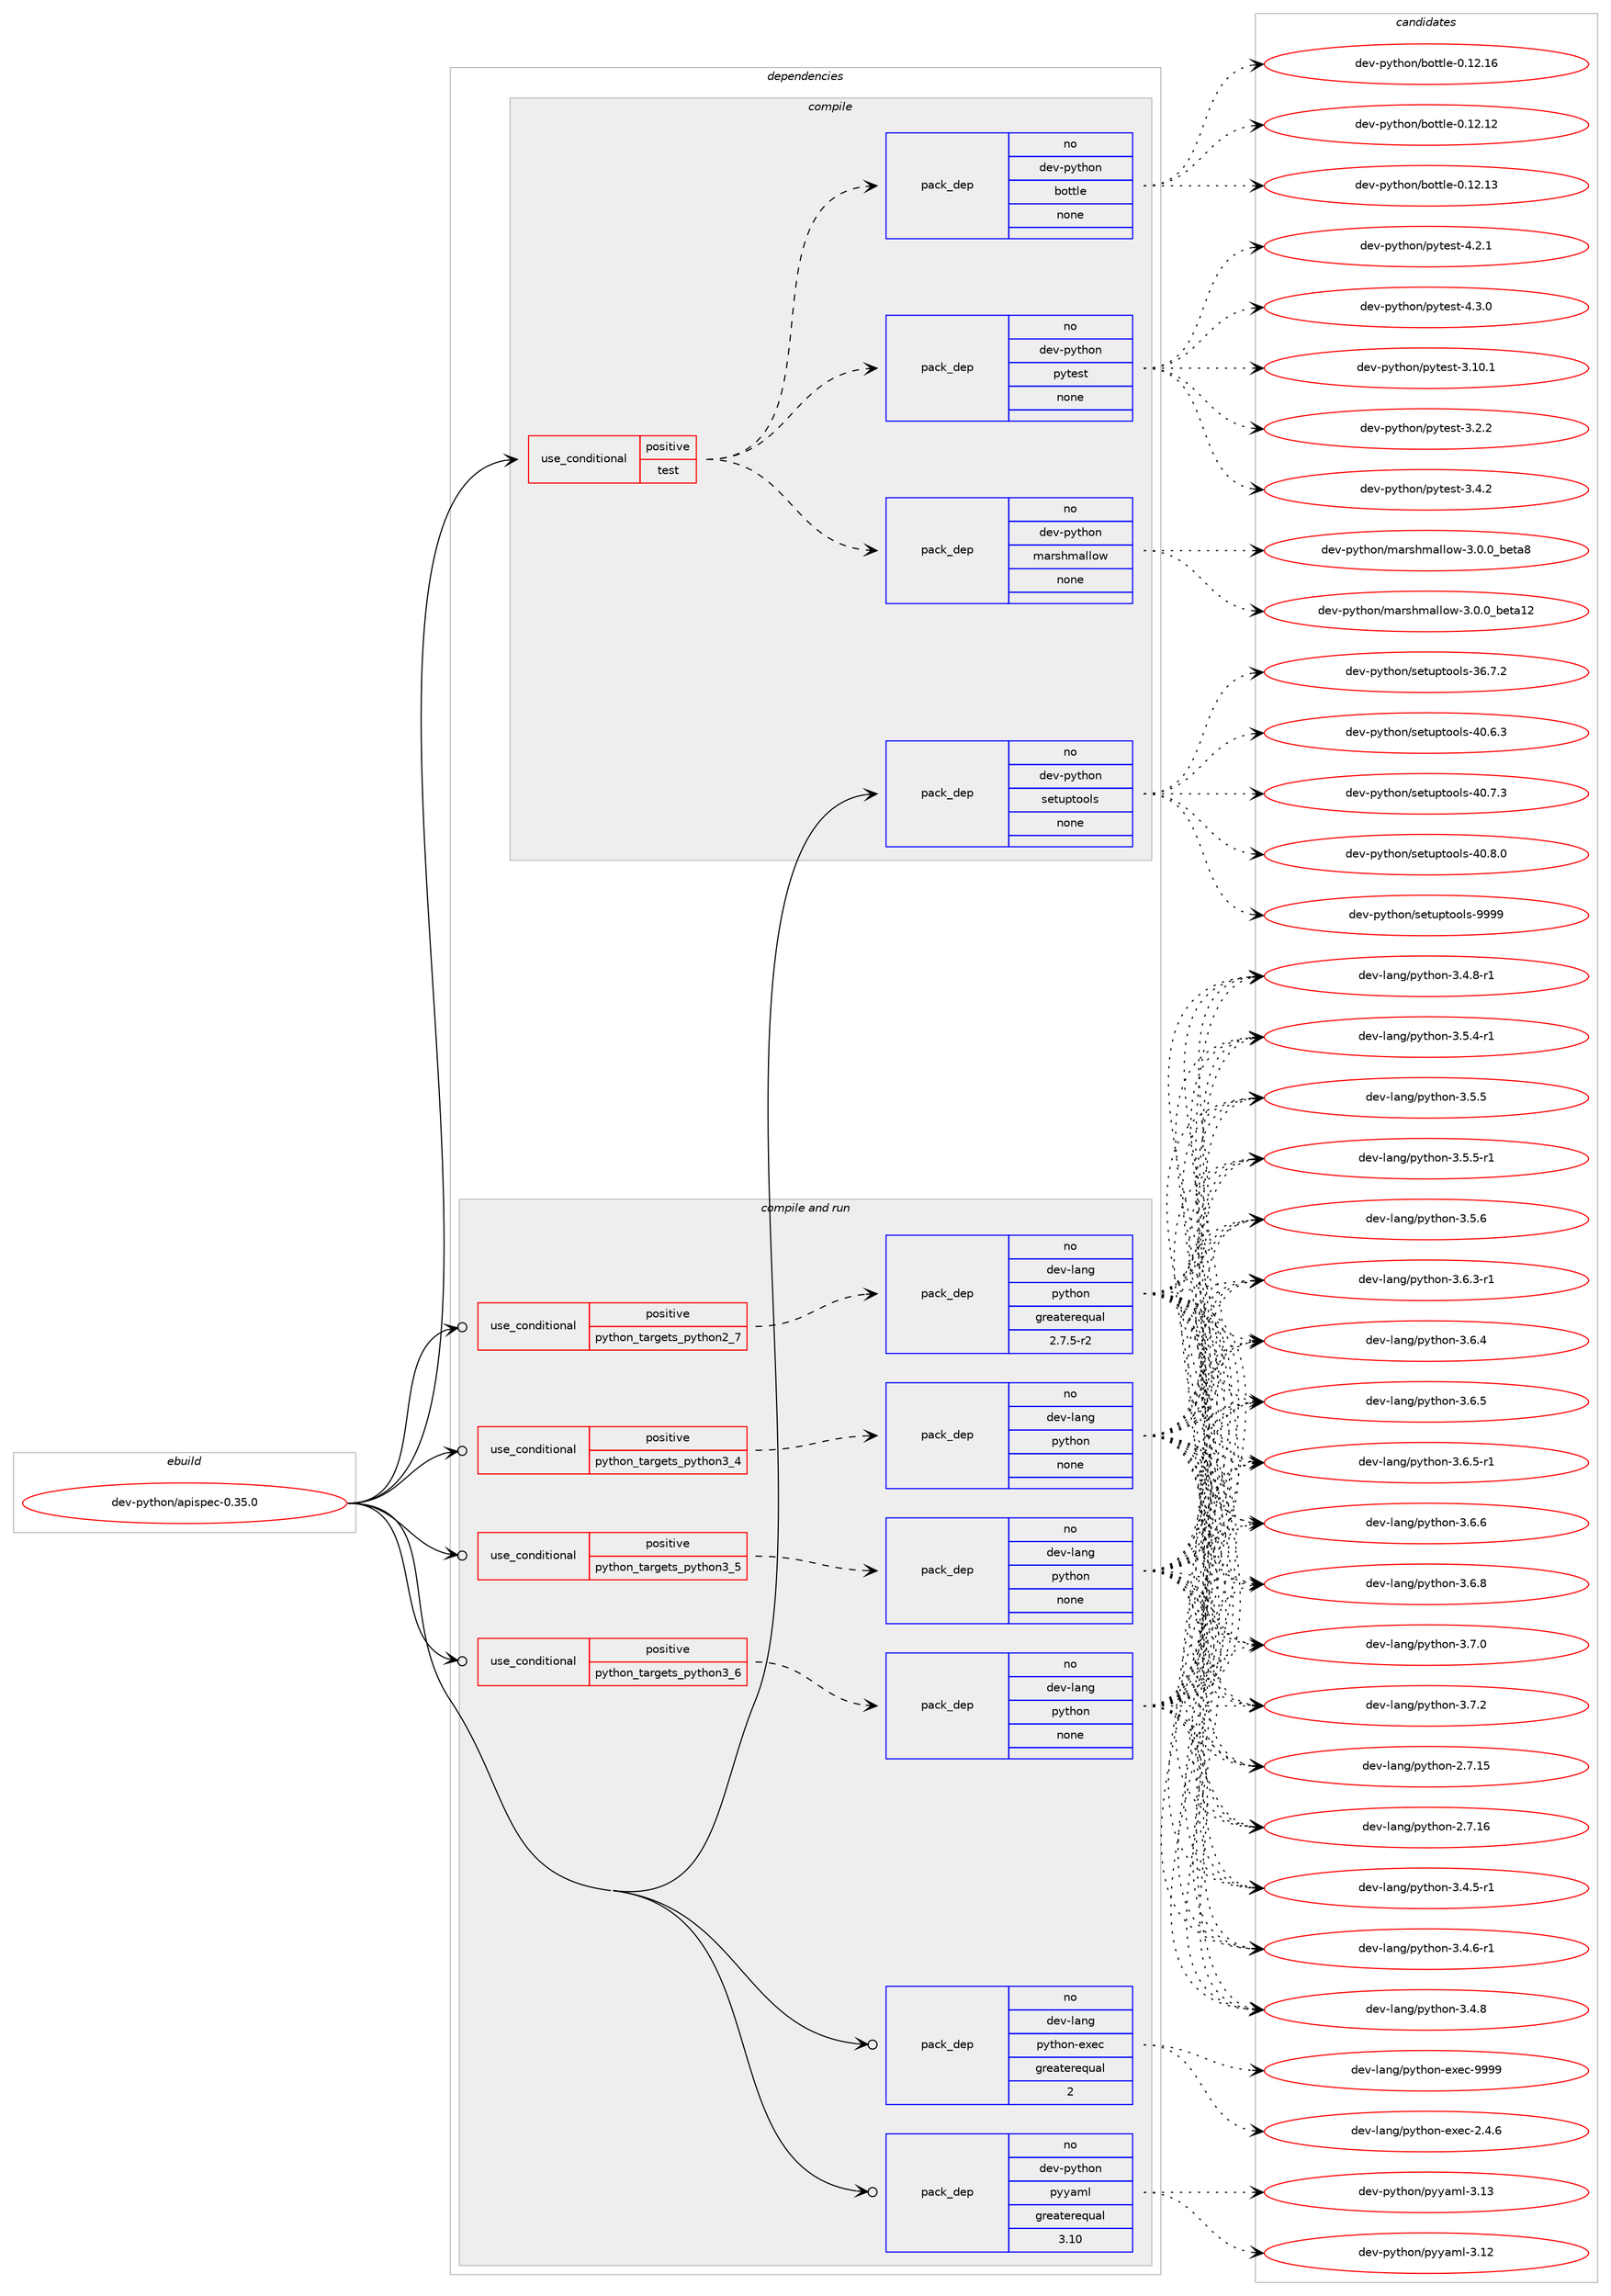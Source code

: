 digraph prolog {

# *************
# Graph options
# *************

newrank=true;
concentrate=true;
compound=true;
graph [rankdir=LR,fontname=Helvetica,fontsize=10,ranksep=1.5];#, ranksep=2.5, nodesep=0.2];
edge  [arrowhead=vee];
node  [fontname=Helvetica,fontsize=10];

# **********
# The ebuild
# **********

subgraph cluster_leftcol {
color=gray;
rank=same;
label=<<i>ebuild</i>>;
id [label="dev-python/apispec-0.35.0", color=red, width=4, href="../dev-python/apispec-0.35.0.svg"];
}

# ****************
# The dependencies
# ****************

subgraph cluster_midcol {
color=gray;
label=<<i>dependencies</i>>;
subgraph cluster_compile {
fillcolor="#eeeeee";
style=filled;
label=<<i>compile</i>>;
subgraph cond370855 {
dependency1398506 [label=<<TABLE BORDER="0" CELLBORDER="1" CELLSPACING="0" CELLPADDING="4"><TR><TD ROWSPAN="3" CELLPADDING="10">use_conditional</TD></TR><TR><TD>positive</TD></TR><TR><TD>test</TD></TR></TABLE>>, shape=none, color=red];
subgraph pack1004426 {
dependency1398507 [label=<<TABLE BORDER="0" CELLBORDER="1" CELLSPACING="0" CELLPADDING="4" WIDTH="220"><TR><TD ROWSPAN="6" CELLPADDING="30">pack_dep</TD></TR><TR><TD WIDTH="110">no</TD></TR><TR><TD>dev-python</TD></TR><TR><TD>bottle</TD></TR><TR><TD>none</TD></TR><TR><TD></TD></TR></TABLE>>, shape=none, color=blue];
}
dependency1398506:e -> dependency1398507:w [weight=20,style="dashed",arrowhead="vee"];
subgraph pack1004427 {
dependency1398508 [label=<<TABLE BORDER="0" CELLBORDER="1" CELLSPACING="0" CELLPADDING="4" WIDTH="220"><TR><TD ROWSPAN="6" CELLPADDING="30">pack_dep</TD></TR><TR><TD WIDTH="110">no</TD></TR><TR><TD>dev-python</TD></TR><TR><TD>marshmallow</TD></TR><TR><TD>none</TD></TR><TR><TD></TD></TR></TABLE>>, shape=none, color=blue];
}
dependency1398506:e -> dependency1398508:w [weight=20,style="dashed",arrowhead="vee"];
subgraph pack1004428 {
dependency1398509 [label=<<TABLE BORDER="0" CELLBORDER="1" CELLSPACING="0" CELLPADDING="4" WIDTH="220"><TR><TD ROWSPAN="6" CELLPADDING="30">pack_dep</TD></TR><TR><TD WIDTH="110">no</TD></TR><TR><TD>dev-python</TD></TR><TR><TD>pytest</TD></TR><TR><TD>none</TD></TR><TR><TD></TD></TR></TABLE>>, shape=none, color=blue];
}
dependency1398506:e -> dependency1398509:w [weight=20,style="dashed",arrowhead="vee"];
}
id:e -> dependency1398506:w [weight=20,style="solid",arrowhead="vee"];
subgraph pack1004429 {
dependency1398510 [label=<<TABLE BORDER="0" CELLBORDER="1" CELLSPACING="0" CELLPADDING="4" WIDTH="220"><TR><TD ROWSPAN="6" CELLPADDING="30">pack_dep</TD></TR><TR><TD WIDTH="110">no</TD></TR><TR><TD>dev-python</TD></TR><TR><TD>setuptools</TD></TR><TR><TD>none</TD></TR><TR><TD></TD></TR></TABLE>>, shape=none, color=blue];
}
id:e -> dependency1398510:w [weight=20,style="solid",arrowhead="vee"];
}
subgraph cluster_compileandrun {
fillcolor="#eeeeee";
style=filled;
label=<<i>compile and run</i>>;
subgraph cond370856 {
dependency1398511 [label=<<TABLE BORDER="0" CELLBORDER="1" CELLSPACING="0" CELLPADDING="4"><TR><TD ROWSPAN="3" CELLPADDING="10">use_conditional</TD></TR><TR><TD>positive</TD></TR><TR><TD>python_targets_python2_7</TD></TR></TABLE>>, shape=none, color=red];
subgraph pack1004430 {
dependency1398512 [label=<<TABLE BORDER="0" CELLBORDER="1" CELLSPACING="0" CELLPADDING="4" WIDTH="220"><TR><TD ROWSPAN="6" CELLPADDING="30">pack_dep</TD></TR><TR><TD WIDTH="110">no</TD></TR><TR><TD>dev-lang</TD></TR><TR><TD>python</TD></TR><TR><TD>greaterequal</TD></TR><TR><TD>2.7.5-r2</TD></TR></TABLE>>, shape=none, color=blue];
}
dependency1398511:e -> dependency1398512:w [weight=20,style="dashed",arrowhead="vee"];
}
id:e -> dependency1398511:w [weight=20,style="solid",arrowhead="odotvee"];
subgraph cond370857 {
dependency1398513 [label=<<TABLE BORDER="0" CELLBORDER="1" CELLSPACING="0" CELLPADDING="4"><TR><TD ROWSPAN="3" CELLPADDING="10">use_conditional</TD></TR><TR><TD>positive</TD></TR><TR><TD>python_targets_python3_4</TD></TR></TABLE>>, shape=none, color=red];
subgraph pack1004431 {
dependency1398514 [label=<<TABLE BORDER="0" CELLBORDER="1" CELLSPACING="0" CELLPADDING="4" WIDTH="220"><TR><TD ROWSPAN="6" CELLPADDING="30">pack_dep</TD></TR><TR><TD WIDTH="110">no</TD></TR><TR><TD>dev-lang</TD></TR><TR><TD>python</TD></TR><TR><TD>none</TD></TR><TR><TD></TD></TR></TABLE>>, shape=none, color=blue];
}
dependency1398513:e -> dependency1398514:w [weight=20,style="dashed",arrowhead="vee"];
}
id:e -> dependency1398513:w [weight=20,style="solid",arrowhead="odotvee"];
subgraph cond370858 {
dependency1398515 [label=<<TABLE BORDER="0" CELLBORDER="1" CELLSPACING="0" CELLPADDING="4"><TR><TD ROWSPAN="3" CELLPADDING="10">use_conditional</TD></TR><TR><TD>positive</TD></TR><TR><TD>python_targets_python3_5</TD></TR></TABLE>>, shape=none, color=red];
subgraph pack1004432 {
dependency1398516 [label=<<TABLE BORDER="0" CELLBORDER="1" CELLSPACING="0" CELLPADDING="4" WIDTH="220"><TR><TD ROWSPAN="6" CELLPADDING="30">pack_dep</TD></TR><TR><TD WIDTH="110">no</TD></TR><TR><TD>dev-lang</TD></TR><TR><TD>python</TD></TR><TR><TD>none</TD></TR><TR><TD></TD></TR></TABLE>>, shape=none, color=blue];
}
dependency1398515:e -> dependency1398516:w [weight=20,style="dashed",arrowhead="vee"];
}
id:e -> dependency1398515:w [weight=20,style="solid",arrowhead="odotvee"];
subgraph cond370859 {
dependency1398517 [label=<<TABLE BORDER="0" CELLBORDER="1" CELLSPACING="0" CELLPADDING="4"><TR><TD ROWSPAN="3" CELLPADDING="10">use_conditional</TD></TR><TR><TD>positive</TD></TR><TR><TD>python_targets_python3_6</TD></TR></TABLE>>, shape=none, color=red];
subgraph pack1004433 {
dependency1398518 [label=<<TABLE BORDER="0" CELLBORDER="1" CELLSPACING="0" CELLPADDING="4" WIDTH="220"><TR><TD ROWSPAN="6" CELLPADDING="30">pack_dep</TD></TR><TR><TD WIDTH="110">no</TD></TR><TR><TD>dev-lang</TD></TR><TR><TD>python</TD></TR><TR><TD>none</TD></TR><TR><TD></TD></TR></TABLE>>, shape=none, color=blue];
}
dependency1398517:e -> dependency1398518:w [weight=20,style="dashed",arrowhead="vee"];
}
id:e -> dependency1398517:w [weight=20,style="solid",arrowhead="odotvee"];
subgraph pack1004434 {
dependency1398519 [label=<<TABLE BORDER="0" CELLBORDER="1" CELLSPACING="0" CELLPADDING="4" WIDTH="220"><TR><TD ROWSPAN="6" CELLPADDING="30">pack_dep</TD></TR><TR><TD WIDTH="110">no</TD></TR><TR><TD>dev-lang</TD></TR><TR><TD>python-exec</TD></TR><TR><TD>greaterequal</TD></TR><TR><TD>2</TD></TR></TABLE>>, shape=none, color=blue];
}
id:e -> dependency1398519:w [weight=20,style="solid",arrowhead="odotvee"];
subgraph pack1004435 {
dependency1398520 [label=<<TABLE BORDER="0" CELLBORDER="1" CELLSPACING="0" CELLPADDING="4" WIDTH="220"><TR><TD ROWSPAN="6" CELLPADDING="30">pack_dep</TD></TR><TR><TD WIDTH="110">no</TD></TR><TR><TD>dev-python</TD></TR><TR><TD>pyyaml</TD></TR><TR><TD>greaterequal</TD></TR><TR><TD>3.10</TD></TR></TABLE>>, shape=none, color=blue];
}
id:e -> dependency1398520:w [weight=20,style="solid",arrowhead="odotvee"];
}
subgraph cluster_run {
fillcolor="#eeeeee";
style=filled;
label=<<i>run</i>>;
}
}

# **************
# The candidates
# **************

subgraph cluster_choices {
rank=same;
color=gray;
label=<<i>candidates</i>>;

subgraph choice1004426 {
color=black;
nodesep=1;
choice1001011184511212111610411111047981111161161081014548464950464950 [label="dev-python/bottle-0.12.12", color=red, width=4,href="../dev-python/bottle-0.12.12.svg"];
choice1001011184511212111610411111047981111161161081014548464950464951 [label="dev-python/bottle-0.12.13", color=red, width=4,href="../dev-python/bottle-0.12.13.svg"];
choice1001011184511212111610411111047981111161161081014548464950464954 [label="dev-python/bottle-0.12.16", color=red, width=4,href="../dev-python/bottle-0.12.16.svg"];
dependency1398507:e -> choice1001011184511212111610411111047981111161161081014548464950464950:w [style=dotted,weight="100"];
dependency1398507:e -> choice1001011184511212111610411111047981111161161081014548464950464951:w [style=dotted,weight="100"];
dependency1398507:e -> choice1001011184511212111610411111047981111161161081014548464950464954:w [style=dotted,weight="100"];
}
subgraph choice1004427 {
color=black;
nodesep=1;
choice100101118451121211161041111104710997114115104109971081081111194551464846489598101116974950 [label="dev-python/marshmallow-3.0.0_beta12", color=red, width=4,href="../dev-python/marshmallow-3.0.0_beta12.svg"];
choice1001011184511212111610411111047109971141151041099710810811111945514648464895981011169756 [label="dev-python/marshmallow-3.0.0_beta8", color=red, width=4,href="../dev-python/marshmallow-3.0.0_beta8.svg"];
dependency1398508:e -> choice100101118451121211161041111104710997114115104109971081081111194551464846489598101116974950:w [style=dotted,weight="100"];
dependency1398508:e -> choice1001011184511212111610411111047109971141151041099710810811111945514648464895981011169756:w [style=dotted,weight="100"];
}
subgraph choice1004428 {
color=black;
nodesep=1;
choice100101118451121211161041111104711212111610111511645514649484649 [label="dev-python/pytest-3.10.1", color=red, width=4,href="../dev-python/pytest-3.10.1.svg"];
choice1001011184511212111610411111047112121116101115116455146504650 [label="dev-python/pytest-3.2.2", color=red, width=4,href="../dev-python/pytest-3.2.2.svg"];
choice1001011184511212111610411111047112121116101115116455146524650 [label="dev-python/pytest-3.4.2", color=red, width=4,href="../dev-python/pytest-3.4.2.svg"];
choice1001011184511212111610411111047112121116101115116455246504649 [label="dev-python/pytest-4.2.1", color=red, width=4,href="../dev-python/pytest-4.2.1.svg"];
choice1001011184511212111610411111047112121116101115116455246514648 [label="dev-python/pytest-4.3.0", color=red, width=4,href="../dev-python/pytest-4.3.0.svg"];
dependency1398509:e -> choice100101118451121211161041111104711212111610111511645514649484649:w [style=dotted,weight="100"];
dependency1398509:e -> choice1001011184511212111610411111047112121116101115116455146504650:w [style=dotted,weight="100"];
dependency1398509:e -> choice1001011184511212111610411111047112121116101115116455146524650:w [style=dotted,weight="100"];
dependency1398509:e -> choice1001011184511212111610411111047112121116101115116455246504649:w [style=dotted,weight="100"];
dependency1398509:e -> choice1001011184511212111610411111047112121116101115116455246514648:w [style=dotted,weight="100"];
}
subgraph choice1004429 {
color=black;
nodesep=1;
choice100101118451121211161041111104711510111611711211611111110811545515446554650 [label="dev-python/setuptools-36.7.2", color=red, width=4,href="../dev-python/setuptools-36.7.2.svg"];
choice100101118451121211161041111104711510111611711211611111110811545524846544651 [label="dev-python/setuptools-40.6.3", color=red, width=4,href="../dev-python/setuptools-40.6.3.svg"];
choice100101118451121211161041111104711510111611711211611111110811545524846554651 [label="dev-python/setuptools-40.7.3", color=red, width=4,href="../dev-python/setuptools-40.7.3.svg"];
choice100101118451121211161041111104711510111611711211611111110811545524846564648 [label="dev-python/setuptools-40.8.0", color=red, width=4,href="../dev-python/setuptools-40.8.0.svg"];
choice10010111845112121116104111110471151011161171121161111111081154557575757 [label="dev-python/setuptools-9999", color=red, width=4,href="../dev-python/setuptools-9999.svg"];
dependency1398510:e -> choice100101118451121211161041111104711510111611711211611111110811545515446554650:w [style=dotted,weight="100"];
dependency1398510:e -> choice100101118451121211161041111104711510111611711211611111110811545524846544651:w [style=dotted,weight="100"];
dependency1398510:e -> choice100101118451121211161041111104711510111611711211611111110811545524846554651:w [style=dotted,weight="100"];
dependency1398510:e -> choice100101118451121211161041111104711510111611711211611111110811545524846564648:w [style=dotted,weight="100"];
dependency1398510:e -> choice10010111845112121116104111110471151011161171121161111111081154557575757:w [style=dotted,weight="100"];
}
subgraph choice1004430 {
color=black;
nodesep=1;
choice10010111845108971101034711212111610411111045504655464953 [label="dev-lang/python-2.7.15", color=red, width=4,href="../dev-lang/python-2.7.15.svg"];
choice10010111845108971101034711212111610411111045504655464954 [label="dev-lang/python-2.7.16", color=red, width=4,href="../dev-lang/python-2.7.16.svg"];
choice1001011184510897110103471121211161041111104551465246534511449 [label="dev-lang/python-3.4.5-r1", color=red, width=4,href="../dev-lang/python-3.4.5-r1.svg"];
choice1001011184510897110103471121211161041111104551465246544511449 [label="dev-lang/python-3.4.6-r1", color=red, width=4,href="../dev-lang/python-3.4.6-r1.svg"];
choice100101118451089711010347112121116104111110455146524656 [label="dev-lang/python-3.4.8", color=red, width=4,href="../dev-lang/python-3.4.8.svg"];
choice1001011184510897110103471121211161041111104551465246564511449 [label="dev-lang/python-3.4.8-r1", color=red, width=4,href="../dev-lang/python-3.4.8-r1.svg"];
choice1001011184510897110103471121211161041111104551465346524511449 [label="dev-lang/python-3.5.4-r1", color=red, width=4,href="../dev-lang/python-3.5.4-r1.svg"];
choice100101118451089711010347112121116104111110455146534653 [label="dev-lang/python-3.5.5", color=red, width=4,href="../dev-lang/python-3.5.5.svg"];
choice1001011184510897110103471121211161041111104551465346534511449 [label="dev-lang/python-3.5.5-r1", color=red, width=4,href="../dev-lang/python-3.5.5-r1.svg"];
choice100101118451089711010347112121116104111110455146534654 [label="dev-lang/python-3.5.6", color=red, width=4,href="../dev-lang/python-3.5.6.svg"];
choice1001011184510897110103471121211161041111104551465446514511449 [label="dev-lang/python-3.6.3-r1", color=red, width=4,href="../dev-lang/python-3.6.3-r1.svg"];
choice100101118451089711010347112121116104111110455146544652 [label="dev-lang/python-3.6.4", color=red, width=4,href="../dev-lang/python-3.6.4.svg"];
choice100101118451089711010347112121116104111110455146544653 [label="dev-lang/python-3.6.5", color=red, width=4,href="../dev-lang/python-3.6.5.svg"];
choice1001011184510897110103471121211161041111104551465446534511449 [label="dev-lang/python-3.6.5-r1", color=red, width=4,href="../dev-lang/python-3.6.5-r1.svg"];
choice100101118451089711010347112121116104111110455146544654 [label="dev-lang/python-3.6.6", color=red, width=4,href="../dev-lang/python-3.6.6.svg"];
choice100101118451089711010347112121116104111110455146544656 [label="dev-lang/python-3.6.8", color=red, width=4,href="../dev-lang/python-3.6.8.svg"];
choice100101118451089711010347112121116104111110455146554648 [label="dev-lang/python-3.7.0", color=red, width=4,href="../dev-lang/python-3.7.0.svg"];
choice100101118451089711010347112121116104111110455146554650 [label="dev-lang/python-3.7.2", color=red, width=4,href="../dev-lang/python-3.7.2.svg"];
dependency1398512:e -> choice10010111845108971101034711212111610411111045504655464953:w [style=dotted,weight="100"];
dependency1398512:e -> choice10010111845108971101034711212111610411111045504655464954:w [style=dotted,weight="100"];
dependency1398512:e -> choice1001011184510897110103471121211161041111104551465246534511449:w [style=dotted,weight="100"];
dependency1398512:e -> choice1001011184510897110103471121211161041111104551465246544511449:w [style=dotted,weight="100"];
dependency1398512:e -> choice100101118451089711010347112121116104111110455146524656:w [style=dotted,weight="100"];
dependency1398512:e -> choice1001011184510897110103471121211161041111104551465246564511449:w [style=dotted,weight="100"];
dependency1398512:e -> choice1001011184510897110103471121211161041111104551465346524511449:w [style=dotted,weight="100"];
dependency1398512:e -> choice100101118451089711010347112121116104111110455146534653:w [style=dotted,weight="100"];
dependency1398512:e -> choice1001011184510897110103471121211161041111104551465346534511449:w [style=dotted,weight="100"];
dependency1398512:e -> choice100101118451089711010347112121116104111110455146534654:w [style=dotted,weight="100"];
dependency1398512:e -> choice1001011184510897110103471121211161041111104551465446514511449:w [style=dotted,weight="100"];
dependency1398512:e -> choice100101118451089711010347112121116104111110455146544652:w [style=dotted,weight="100"];
dependency1398512:e -> choice100101118451089711010347112121116104111110455146544653:w [style=dotted,weight="100"];
dependency1398512:e -> choice1001011184510897110103471121211161041111104551465446534511449:w [style=dotted,weight="100"];
dependency1398512:e -> choice100101118451089711010347112121116104111110455146544654:w [style=dotted,weight="100"];
dependency1398512:e -> choice100101118451089711010347112121116104111110455146544656:w [style=dotted,weight="100"];
dependency1398512:e -> choice100101118451089711010347112121116104111110455146554648:w [style=dotted,weight="100"];
dependency1398512:e -> choice100101118451089711010347112121116104111110455146554650:w [style=dotted,weight="100"];
}
subgraph choice1004431 {
color=black;
nodesep=1;
choice10010111845108971101034711212111610411111045504655464953 [label="dev-lang/python-2.7.15", color=red, width=4,href="../dev-lang/python-2.7.15.svg"];
choice10010111845108971101034711212111610411111045504655464954 [label="dev-lang/python-2.7.16", color=red, width=4,href="../dev-lang/python-2.7.16.svg"];
choice1001011184510897110103471121211161041111104551465246534511449 [label="dev-lang/python-3.4.5-r1", color=red, width=4,href="../dev-lang/python-3.4.5-r1.svg"];
choice1001011184510897110103471121211161041111104551465246544511449 [label="dev-lang/python-3.4.6-r1", color=red, width=4,href="../dev-lang/python-3.4.6-r1.svg"];
choice100101118451089711010347112121116104111110455146524656 [label="dev-lang/python-3.4.8", color=red, width=4,href="../dev-lang/python-3.4.8.svg"];
choice1001011184510897110103471121211161041111104551465246564511449 [label="dev-lang/python-3.4.8-r1", color=red, width=4,href="../dev-lang/python-3.4.8-r1.svg"];
choice1001011184510897110103471121211161041111104551465346524511449 [label="dev-lang/python-3.5.4-r1", color=red, width=4,href="../dev-lang/python-3.5.4-r1.svg"];
choice100101118451089711010347112121116104111110455146534653 [label="dev-lang/python-3.5.5", color=red, width=4,href="../dev-lang/python-3.5.5.svg"];
choice1001011184510897110103471121211161041111104551465346534511449 [label="dev-lang/python-3.5.5-r1", color=red, width=4,href="../dev-lang/python-3.5.5-r1.svg"];
choice100101118451089711010347112121116104111110455146534654 [label="dev-lang/python-3.5.6", color=red, width=4,href="../dev-lang/python-3.5.6.svg"];
choice1001011184510897110103471121211161041111104551465446514511449 [label="dev-lang/python-3.6.3-r1", color=red, width=4,href="../dev-lang/python-3.6.3-r1.svg"];
choice100101118451089711010347112121116104111110455146544652 [label="dev-lang/python-3.6.4", color=red, width=4,href="../dev-lang/python-3.6.4.svg"];
choice100101118451089711010347112121116104111110455146544653 [label="dev-lang/python-3.6.5", color=red, width=4,href="../dev-lang/python-3.6.5.svg"];
choice1001011184510897110103471121211161041111104551465446534511449 [label="dev-lang/python-3.6.5-r1", color=red, width=4,href="../dev-lang/python-3.6.5-r1.svg"];
choice100101118451089711010347112121116104111110455146544654 [label="dev-lang/python-3.6.6", color=red, width=4,href="../dev-lang/python-3.6.6.svg"];
choice100101118451089711010347112121116104111110455146544656 [label="dev-lang/python-3.6.8", color=red, width=4,href="../dev-lang/python-3.6.8.svg"];
choice100101118451089711010347112121116104111110455146554648 [label="dev-lang/python-3.7.0", color=red, width=4,href="../dev-lang/python-3.7.0.svg"];
choice100101118451089711010347112121116104111110455146554650 [label="dev-lang/python-3.7.2", color=red, width=4,href="../dev-lang/python-3.7.2.svg"];
dependency1398514:e -> choice10010111845108971101034711212111610411111045504655464953:w [style=dotted,weight="100"];
dependency1398514:e -> choice10010111845108971101034711212111610411111045504655464954:w [style=dotted,weight="100"];
dependency1398514:e -> choice1001011184510897110103471121211161041111104551465246534511449:w [style=dotted,weight="100"];
dependency1398514:e -> choice1001011184510897110103471121211161041111104551465246544511449:w [style=dotted,weight="100"];
dependency1398514:e -> choice100101118451089711010347112121116104111110455146524656:w [style=dotted,weight="100"];
dependency1398514:e -> choice1001011184510897110103471121211161041111104551465246564511449:w [style=dotted,weight="100"];
dependency1398514:e -> choice1001011184510897110103471121211161041111104551465346524511449:w [style=dotted,weight="100"];
dependency1398514:e -> choice100101118451089711010347112121116104111110455146534653:w [style=dotted,weight="100"];
dependency1398514:e -> choice1001011184510897110103471121211161041111104551465346534511449:w [style=dotted,weight="100"];
dependency1398514:e -> choice100101118451089711010347112121116104111110455146534654:w [style=dotted,weight="100"];
dependency1398514:e -> choice1001011184510897110103471121211161041111104551465446514511449:w [style=dotted,weight="100"];
dependency1398514:e -> choice100101118451089711010347112121116104111110455146544652:w [style=dotted,weight="100"];
dependency1398514:e -> choice100101118451089711010347112121116104111110455146544653:w [style=dotted,weight="100"];
dependency1398514:e -> choice1001011184510897110103471121211161041111104551465446534511449:w [style=dotted,weight="100"];
dependency1398514:e -> choice100101118451089711010347112121116104111110455146544654:w [style=dotted,weight="100"];
dependency1398514:e -> choice100101118451089711010347112121116104111110455146544656:w [style=dotted,weight="100"];
dependency1398514:e -> choice100101118451089711010347112121116104111110455146554648:w [style=dotted,weight="100"];
dependency1398514:e -> choice100101118451089711010347112121116104111110455146554650:w [style=dotted,weight="100"];
}
subgraph choice1004432 {
color=black;
nodesep=1;
choice10010111845108971101034711212111610411111045504655464953 [label="dev-lang/python-2.7.15", color=red, width=4,href="../dev-lang/python-2.7.15.svg"];
choice10010111845108971101034711212111610411111045504655464954 [label="dev-lang/python-2.7.16", color=red, width=4,href="../dev-lang/python-2.7.16.svg"];
choice1001011184510897110103471121211161041111104551465246534511449 [label="dev-lang/python-3.4.5-r1", color=red, width=4,href="../dev-lang/python-3.4.5-r1.svg"];
choice1001011184510897110103471121211161041111104551465246544511449 [label="dev-lang/python-3.4.6-r1", color=red, width=4,href="../dev-lang/python-3.4.6-r1.svg"];
choice100101118451089711010347112121116104111110455146524656 [label="dev-lang/python-3.4.8", color=red, width=4,href="../dev-lang/python-3.4.8.svg"];
choice1001011184510897110103471121211161041111104551465246564511449 [label="dev-lang/python-3.4.8-r1", color=red, width=4,href="../dev-lang/python-3.4.8-r1.svg"];
choice1001011184510897110103471121211161041111104551465346524511449 [label="dev-lang/python-3.5.4-r1", color=red, width=4,href="../dev-lang/python-3.5.4-r1.svg"];
choice100101118451089711010347112121116104111110455146534653 [label="dev-lang/python-3.5.5", color=red, width=4,href="../dev-lang/python-3.5.5.svg"];
choice1001011184510897110103471121211161041111104551465346534511449 [label="dev-lang/python-3.5.5-r1", color=red, width=4,href="../dev-lang/python-3.5.5-r1.svg"];
choice100101118451089711010347112121116104111110455146534654 [label="dev-lang/python-3.5.6", color=red, width=4,href="../dev-lang/python-3.5.6.svg"];
choice1001011184510897110103471121211161041111104551465446514511449 [label="dev-lang/python-3.6.3-r1", color=red, width=4,href="../dev-lang/python-3.6.3-r1.svg"];
choice100101118451089711010347112121116104111110455146544652 [label="dev-lang/python-3.6.4", color=red, width=4,href="../dev-lang/python-3.6.4.svg"];
choice100101118451089711010347112121116104111110455146544653 [label="dev-lang/python-3.6.5", color=red, width=4,href="../dev-lang/python-3.6.5.svg"];
choice1001011184510897110103471121211161041111104551465446534511449 [label="dev-lang/python-3.6.5-r1", color=red, width=4,href="../dev-lang/python-3.6.5-r1.svg"];
choice100101118451089711010347112121116104111110455146544654 [label="dev-lang/python-3.6.6", color=red, width=4,href="../dev-lang/python-3.6.6.svg"];
choice100101118451089711010347112121116104111110455146544656 [label="dev-lang/python-3.6.8", color=red, width=4,href="../dev-lang/python-3.6.8.svg"];
choice100101118451089711010347112121116104111110455146554648 [label="dev-lang/python-3.7.0", color=red, width=4,href="../dev-lang/python-3.7.0.svg"];
choice100101118451089711010347112121116104111110455146554650 [label="dev-lang/python-3.7.2", color=red, width=4,href="../dev-lang/python-3.7.2.svg"];
dependency1398516:e -> choice10010111845108971101034711212111610411111045504655464953:w [style=dotted,weight="100"];
dependency1398516:e -> choice10010111845108971101034711212111610411111045504655464954:w [style=dotted,weight="100"];
dependency1398516:e -> choice1001011184510897110103471121211161041111104551465246534511449:w [style=dotted,weight="100"];
dependency1398516:e -> choice1001011184510897110103471121211161041111104551465246544511449:w [style=dotted,weight="100"];
dependency1398516:e -> choice100101118451089711010347112121116104111110455146524656:w [style=dotted,weight="100"];
dependency1398516:e -> choice1001011184510897110103471121211161041111104551465246564511449:w [style=dotted,weight="100"];
dependency1398516:e -> choice1001011184510897110103471121211161041111104551465346524511449:w [style=dotted,weight="100"];
dependency1398516:e -> choice100101118451089711010347112121116104111110455146534653:w [style=dotted,weight="100"];
dependency1398516:e -> choice1001011184510897110103471121211161041111104551465346534511449:w [style=dotted,weight="100"];
dependency1398516:e -> choice100101118451089711010347112121116104111110455146534654:w [style=dotted,weight="100"];
dependency1398516:e -> choice1001011184510897110103471121211161041111104551465446514511449:w [style=dotted,weight="100"];
dependency1398516:e -> choice100101118451089711010347112121116104111110455146544652:w [style=dotted,weight="100"];
dependency1398516:e -> choice100101118451089711010347112121116104111110455146544653:w [style=dotted,weight="100"];
dependency1398516:e -> choice1001011184510897110103471121211161041111104551465446534511449:w [style=dotted,weight="100"];
dependency1398516:e -> choice100101118451089711010347112121116104111110455146544654:w [style=dotted,weight="100"];
dependency1398516:e -> choice100101118451089711010347112121116104111110455146544656:w [style=dotted,weight="100"];
dependency1398516:e -> choice100101118451089711010347112121116104111110455146554648:w [style=dotted,weight="100"];
dependency1398516:e -> choice100101118451089711010347112121116104111110455146554650:w [style=dotted,weight="100"];
}
subgraph choice1004433 {
color=black;
nodesep=1;
choice10010111845108971101034711212111610411111045504655464953 [label="dev-lang/python-2.7.15", color=red, width=4,href="../dev-lang/python-2.7.15.svg"];
choice10010111845108971101034711212111610411111045504655464954 [label="dev-lang/python-2.7.16", color=red, width=4,href="../dev-lang/python-2.7.16.svg"];
choice1001011184510897110103471121211161041111104551465246534511449 [label="dev-lang/python-3.4.5-r1", color=red, width=4,href="../dev-lang/python-3.4.5-r1.svg"];
choice1001011184510897110103471121211161041111104551465246544511449 [label="dev-lang/python-3.4.6-r1", color=red, width=4,href="../dev-lang/python-3.4.6-r1.svg"];
choice100101118451089711010347112121116104111110455146524656 [label="dev-lang/python-3.4.8", color=red, width=4,href="../dev-lang/python-3.4.8.svg"];
choice1001011184510897110103471121211161041111104551465246564511449 [label="dev-lang/python-3.4.8-r1", color=red, width=4,href="../dev-lang/python-3.4.8-r1.svg"];
choice1001011184510897110103471121211161041111104551465346524511449 [label="dev-lang/python-3.5.4-r1", color=red, width=4,href="../dev-lang/python-3.5.4-r1.svg"];
choice100101118451089711010347112121116104111110455146534653 [label="dev-lang/python-3.5.5", color=red, width=4,href="../dev-lang/python-3.5.5.svg"];
choice1001011184510897110103471121211161041111104551465346534511449 [label="dev-lang/python-3.5.5-r1", color=red, width=4,href="../dev-lang/python-3.5.5-r1.svg"];
choice100101118451089711010347112121116104111110455146534654 [label="dev-lang/python-3.5.6", color=red, width=4,href="../dev-lang/python-3.5.6.svg"];
choice1001011184510897110103471121211161041111104551465446514511449 [label="dev-lang/python-3.6.3-r1", color=red, width=4,href="../dev-lang/python-3.6.3-r1.svg"];
choice100101118451089711010347112121116104111110455146544652 [label="dev-lang/python-3.6.4", color=red, width=4,href="../dev-lang/python-3.6.4.svg"];
choice100101118451089711010347112121116104111110455146544653 [label="dev-lang/python-3.6.5", color=red, width=4,href="../dev-lang/python-3.6.5.svg"];
choice1001011184510897110103471121211161041111104551465446534511449 [label="dev-lang/python-3.6.5-r1", color=red, width=4,href="../dev-lang/python-3.6.5-r1.svg"];
choice100101118451089711010347112121116104111110455146544654 [label="dev-lang/python-3.6.6", color=red, width=4,href="../dev-lang/python-3.6.6.svg"];
choice100101118451089711010347112121116104111110455146544656 [label="dev-lang/python-3.6.8", color=red, width=4,href="../dev-lang/python-3.6.8.svg"];
choice100101118451089711010347112121116104111110455146554648 [label="dev-lang/python-3.7.0", color=red, width=4,href="../dev-lang/python-3.7.0.svg"];
choice100101118451089711010347112121116104111110455146554650 [label="dev-lang/python-3.7.2", color=red, width=4,href="../dev-lang/python-3.7.2.svg"];
dependency1398518:e -> choice10010111845108971101034711212111610411111045504655464953:w [style=dotted,weight="100"];
dependency1398518:e -> choice10010111845108971101034711212111610411111045504655464954:w [style=dotted,weight="100"];
dependency1398518:e -> choice1001011184510897110103471121211161041111104551465246534511449:w [style=dotted,weight="100"];
dependency1398518:e -> choice1001011184510897110103471121211161041111104551465246544511449:w [style=dotted,weight="100"];
dependency1398518:e -> choice100101118451089711010347112121116104111110455146524656:w [style=dotted,weight="100"];
dependency1398518:e -> choice1001011184510897110103471121211161041111104551465246564511449:w [style=dotted,weight="100"];
dependency1398518:e -> choice1001011184510897110103471121211161041111104551465346524511449:w [style=dotted,weight="100"];
dependency1398518:e -> choice100101118451089711010347112121116104111110455146534653:w [style=dotted,weight="100"];
dependency1398518:e -> choice1001011184510897110103471121211161041111104551465346534511449:w [style=dotted,weight="100"];
dependency1398518:e -> choice100101118451089711010347112121116104111110455146534654:w [style=dotted,weight="100"];
dependency1398518:e -> choice1001011184510897110103471121211161041111104551465446514511449:w [style=dotted,weight="100"];
dependency1398518:e -> choice100101118451089711010347112121116104111110455146544652:w [style=dotted,weight="100"];
dependency1398518:e -> choice100101118451089711010347112121116104111110455146544653:w [style=dotted,weight="100"];
dependency1398518:e -> choice1001011184510897110103471121211161041111104551465446534511449:w [style=dotted,weight="100"];
dependency1398518:e -> choice100101118451089711010347112121116104111110455146544654:w [style=dotted,weight="100"];
dependency1398518:e -> choice100101118451089711010347112121116104111110455146544656:w [style=dotted,weight="100"];
dependency1398518:e -> choice100101118451089711010347112121116104111110455146554648:w [style=dotted,weight="100"];
dependency1398518:e -> choice100101118451089711010347112121116104111110455146554650:w [style=dotted,weight="100"];
}
subgraph choice1004434 {
color=black;
nodesep=1;
choice1001011184510897110103471121211161041111104510112010199455046524654 [label="dev-lang/python-exec-2.4.6", color=red, width=4,href="../dev-lang/python-exec-2.4.6.svg"];
choice10010111845108971101034711212111610411111045101120101994557575757 [label="dev-lang/python-exec-9999", color=red, width=4,href="../dev-lang/python-exec-9999.svg"];
dependency1398519:e -> choice1001011184510897110103471121211161041111104510112010199455046524654:w [style=dotted,weight="100"];
dependency1398519:e -> choice10010111845108971101034711212111610411111045101120101994557575757:w [style=dotted,weight="100"];
}
subgraph choice1004435 {
color=black;
nodesep=1;
choice1001011184511212111610411111047112121121971091084551464950 [label="dev-python/pyyaml-3.12", color=red, width=4,href="../dev-python/pyyaml-3.12.svg"];
choice1001011184511212111610411111047112121121971091084551464951 [label="dev-python/pyyaml-3.13", color=red, width=4,href="../dev-python/pyyaml-3.13.svg"];
dependency1398520:e -> choice1001011184511212111610411111047112121121971091084551464950:w [style=dotted,weight="100"];
dependency1398520:e -> choice1001011184511212111610411111047112121121971091084551464951:w [style=dotted,weight="100"];
}
}

}
